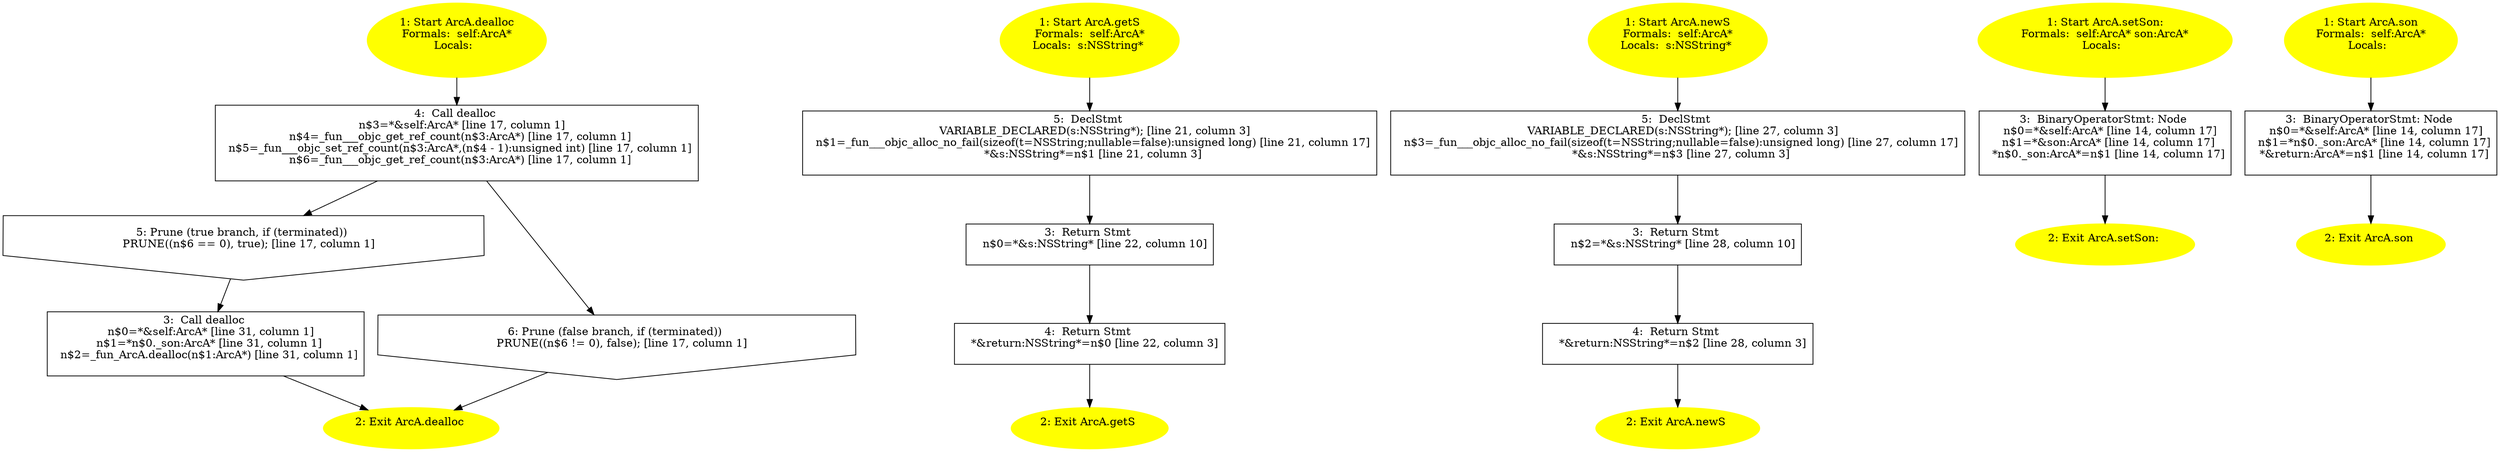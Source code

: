 /* @generated */
digraph cfg {
"dealloc#ArcA#[instance].5f1e5f20486ad787_1" [label="1: Start ArcA.dealloc\nFormals:  self:ArcA*\nLocals:  \n  " color=yellow style=filled]
	

	 "dealloc#ArcA#[instance].5f1e5f20486ad787_1" -> "dealloc#ArcA#[instance].5f1e5f20486ad787_4" ;
"dealloc#ArcA#[instance].5f1e5f20486ad787_2" [label="2: Exit ArcA.dealloc \n  " color=yellow style=filled]
	

"dealloc#ArcA#[instance].5f1e5f20486ad787_3" [label="3:  Call dealloc \n   n$0=*&self:ArcA* [line 31, column 1]\n  n$1=*n$0._son:ArcA* [line 31, column 1]\n  n$2=_fun_ArcA.dealloc(n$1:ArcA*) [line 31, column 1]\n " shape="box"]
	

	 "dealloc#ArcA#[instance].5f1e5f20486ad787_3" -> "dealloc#ArcA#[instance].5f1e5f20486ad787_2" ;
"dealloc#ArcA#[instance].5f1e5f20486ad787_4" [label="4:  Call dealloc \n   n$3=*&self:ArcA* [line 17, column 1]\n  n$4=_fun___objc_get_ref_count(n$3:ArcA*) [line 17, column 1]\n  n$5=_fun___objc_set_ref_count(n$3:ArcA*,(n$4 - 1):unsigned int) [line 17, column 1]\n  n$6=_fun___objc_get_ref_count(n$3:ArcA*) [line 17, column 1]\n " shape="box"]
	

	 "dealloc#ArcA#[instance].5f1e5f20486ad787_4" -> "dealloc#ArcA#[instance].5f1e5f20486ad787_5" ;
	 "dealloc#ArcA#[instance].5f1e5f20486ad787_4" -> "dealloc#ArcA#[instance].5f1e5f20486ad787_6" ;
"dealloc#ArcA#[instance].5f1e5f20486ad787_5" [label="5: Prune (true branch, if (terminated)) \n   PRUNE((n$6 == 0), true); [line 17, column 1]\n " shape="invhouse"]
	

	 "dealloc#ArcA#[instance].5f1e5f20486ad787_5" -> "dealloc#ArcA#[instance].5f1e5f20486ad787_3" ;
"dealloc#ArcA#[instance].5f1e5f20486ad787_6" [label="6: Prune (false branch, if (terminated)) \n   PRUNE((n$6 != 0), false); [line 17, column 1]\n " shape="invhouse"]
	

	 "dealloc#ArcA#[instance].5f1e5f20486ad787_6" -> "dealloc#ArcA#[instance].5f1e5f20486ad787_2" ;
"getS#ArcA#[instance].d8dec537eb5599fb_1" [label="1: Start ArcA.getS\nFormals:  self:ArcA*\nLocals:  s:NSString* \n  " color=yellow style=filled]
	

	 "getS#ArcA#[instance].d8dec537eb5599fb_1" -> "getS#ArcA#[instance].d8dec537eb5599fb_5" ;
"getS#ArcA#[instance].d8dec537eb5599fb_2" [label="2: Exit ArcA.getS \n  " color=yellow style=filled]
	

"getS#ArcA#[instance].d8dec537eb5599fb_3" [label="3:  Return Stmt \n   n$0=*&s:NSString* [line 22, column 10]\n " shape="box"]
	

	 "getS#ArcA#[instance].d8dec537eb5599fb_3" -> "getS#ArcA#[instance].d8dec537eb5599fb_4" ;
"getS#ArcA#[instance].d8dec537eb5599fb_4" [label="4:  Return Stmt \n   *&return:NSString*=n$0 [line 22, column 3]\n " shape="box"]
	

	 "getS#ArcA#[instance].d8dec537eb5599fb_4" -> "getS#ArcA#[instance].d8dec537eb5599fb_2" ;
"getS#ArcA#[instance].d8dec537eb5599fb_5" [label="5:  DeclStmt \n   VARIABLE_DECLARED(s:NSString*); [line 21, column 3]\n  n$1=_fun___objc_alloc_no_fail(sizeof(t=NSString;nullable=false):unsigned long) [line 21, column 17]\n  *&s:NSString*=n$1 [line 21, column 3]\n " shape="box"]
	

	 "getS#ArcA#[instance].d8dec537eb5599fb_5" -> "getS#ArcA#[instance].d8dec537eb5599fb_3" ;
"newS#ArcA#[instance].fea20ee6147f321a_1" [label="1: Start ArcA.newS\nFormals:  self:ArcA*\nLocals:  s:NSString* \n  " color=yellow style=filled]
	

	 "newS#ArcA#[instance].fea20ee6147f321a_1" -> "newS#ArcA#[instance].fea20ee6147f321a_5" ;
"newS#ArcA#[instance].fea20ee6147f321a_2" [label="2: Exit ArcA.newS \n  " color=yellow style=filled]
	

"newS#ArcA#[instance].fea20ee6147f321a_3" [label="3:  Return Stmt \n   n$2=*&s:NSString* [line 28, column 10]\n " shape="box"]
	

	 "newS#ArcA#[instance].fea20ee6147f321a_3" -> "newS#ArcA#[instance].fea20ee6147f321a_4" ;
"newS#ArcA#[instance].fea20ee6147f321a_4" [label="4:  Return Stmt \n   *&return:NSString*=n$2 [line 28, column 3]\n " shape="box"]
	

	 "newS#ArcA#[instance].fea20ee6147f321a_4" -> "newS#ArcA#[instance].fea20ee6147f321a_2" ;
"newS#ArcA#[instance].fea20ee6147f321a_5" [label="5:  DeclStmt \n   VARIABLE_DECLARED(s:NSString*); [line 27, column 3]\n  n$3=_fun___objc_alloc_no_fail(sizeof(t=NSString;nullable=false):unsigned long) [line 27, column 17]\n  *&s:NSString*=n$3 [line 27, column 3]\n " shape="box"]
	

	 "newS#ArcA#[instance].fea20ee6147f321a_5" -> "newS#ArcA#[instance].fea20ee6147f321a_3" ;
"setSon:#ArcA(class ArcA)#[instanc.72d3bde2428b31e3_1" [label="1: Start ArcA.setSon:\nFormals:  self:ArcA* son:ArcA*\nLocals:  \n  " color=yellow style=filled]
	

	 "setSon:#ArcA(class ArcA)#[instanc.72d3bde2428b31e3_1" -> "setSon:#ArcA(class ArcA)#[instanc.72d3bde2428b31e3_3" ;
"setSon:#ArcA(class ArcA)#[instanc.72d3bde2428b31e3_2" [label="2: Exit ArcA.setSon: \n  " color=yellow style=filled]
	

"setSon:#ArcA(class ArcA)#[instanc.72d3bde2428b31e3_3" [label="3:  BinaryOperatorStmt: Node \n   n$0=*&self:ArcA* [line 14, column 17]\n  n$1=*&son:ArcA* [line 14, column 17]\n  *n$0._son:ArcA*=n$1 [line 14, column 17]\n " shape="box"]
	

	 "setSon:#ArcA(class ArcA)#[instanc.72d3bde2428b31e3_3" -> "setSon:#ArcA(class ArcA)#[instanc.72d3bde2428b31e3_2" ;
"son#ArcA#[instance].e35458ab53fa3982_1" [label="1: Start ArcA.son\nFormals:  self:ArcA*\nLocals:  \n  " color=yellow style=filled]
	

	 "son#ArcA#[instance].e35458ab53fa3982_1" -> "son#ArcA#[instance].e35458ab53fa3982_3" ;
"son#ArcA#[instance].e35458ab53fa3982_2" [label="2: Exit ArcA.son \n  " color=yellow style=filled]
	

"son#ArcA#[instance].e35458ab53fa3982_3" [label="3:  BinaryOperatorStmt: Node \n   n$0=*&self:ArcA* [line 14, column 17]\n  n$1=*n$0._son:ArcA* [line 14, column 17]\n  *&return:ArcA*=n$1 [line 14, column 17]\n " shape="box"]
	

	 "son#ArcA#[instance].e35458ab53fa3982_3" -> "son#ArcA#[instance].e35458ab53fa3982_2" ;
}
